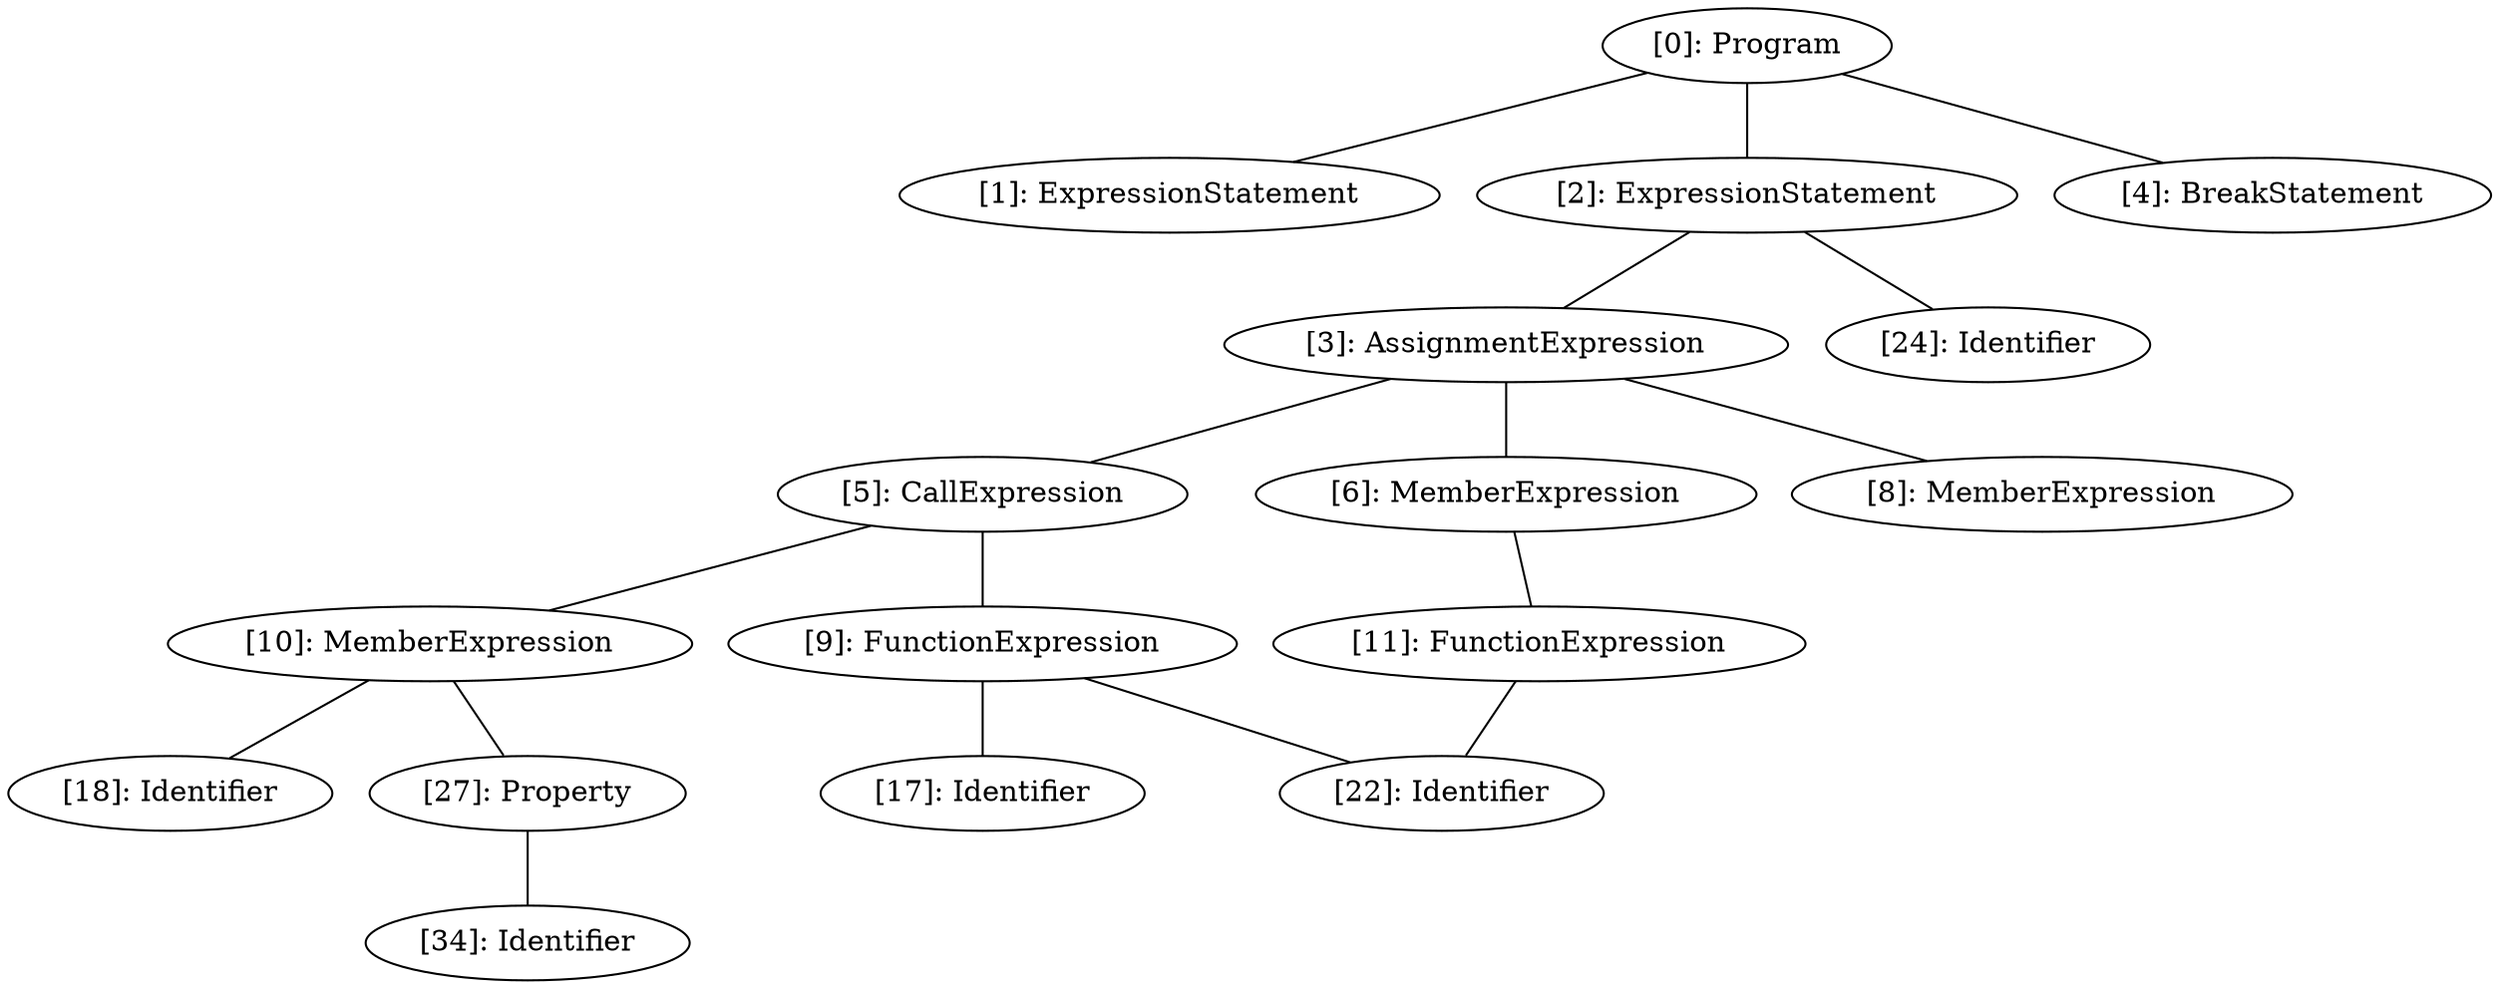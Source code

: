 // Result
graph {
	0 [label="[0]: Program"]
	1 [label="[1]: ExpressionStatement"]
	2 [label="[2]: ExpressionStatement"]
	3 [label="[3]: AssignmentExpression"]
	4 [label="[4]: BreakStatement"]
	5 [label="[5]: CallExpression"]
	6 [label="[6]: MemberExpression"]
	8 [label="[8]: MemberExpression"]
	9 [label="[9]: FunctionExpression"]
	10 [label="[10]: MemberExpression"]
	11 [label="[11]: FunctionExpression"]
	17 [label="[17]: Identifier"]
	18 [label="[18]: Identifier"]
	22 [label="[22]: Identifier"]
	24 [label="[24]: Identifier"]
	27 [label="[27]: Property"]
	34 [label="[34]: Identifier"]
	0 -- 1
	0 -- 2
	0 -- 4
	2 -- 3
	2 -- 24
	3 -- 5
	3 -- 6
	3 -- 8
	5 -- 9
	5 -- 10
	6 -- 11
	9 -- 17
	9 -- 22
	10 -- 18
	10 -- 27
	11 -- 22
	27 -- 34
}
